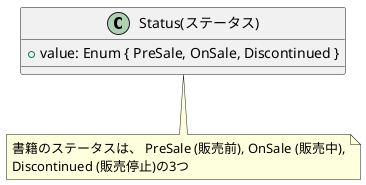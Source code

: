 @startuml BookId

class "Status(ステータス)" as Status {
    + value: Enum { PreSale, OnSale, Discontinued }
}

note bottom of Status
    書籍のステータスは、 PreSale (販売前), OnSale (販売中),
    Discontinued (販売停止)の3つ
end note 

@enduml